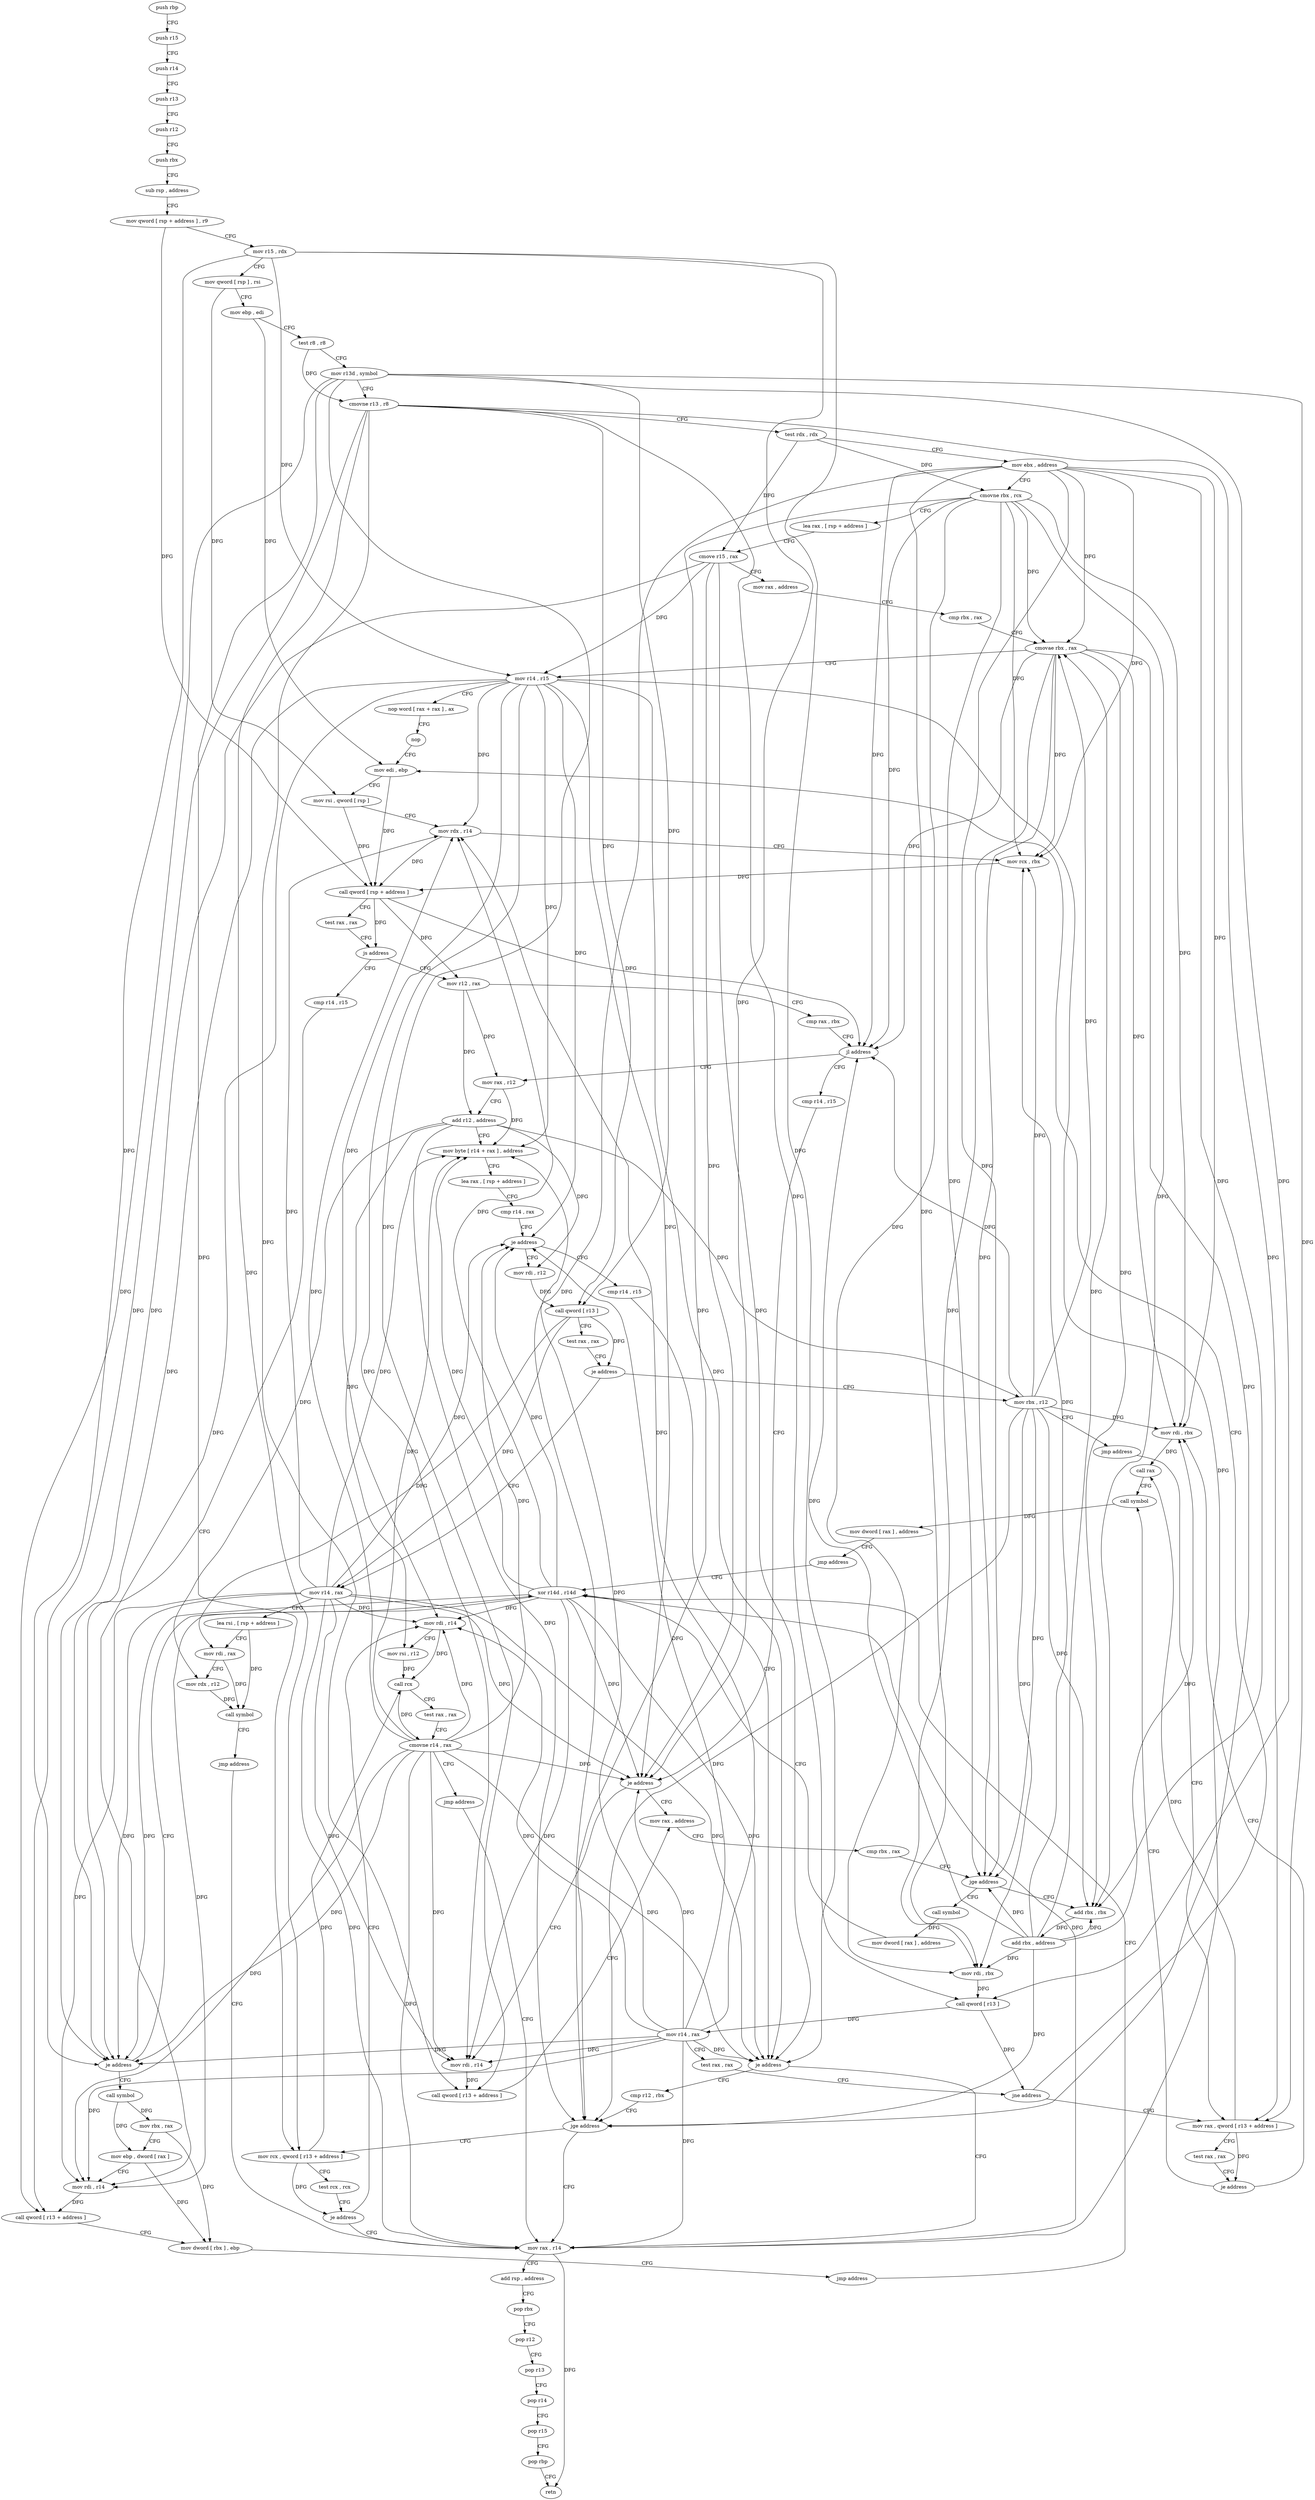 digraph "func" {
"4263920" [label = "push rbp" ]
"4263921" [label = "push r15" ]
"4263923" [label = "push r14" ]
"4263925" [label = "push r13" ]
"4263927" [label = "push r12" ]
"4263929" [label = "push rbx" ]
"4263930" [label = "sub rsp , address" ]
"4263937" [label = "mov qword [ rsp + address ] , r9" ]
"4263942" [label = "mov r15 , rdx" ]
"4263945" [label = "mov qword [ rsp ] , rsi" ]
"4263949" [label = "mov ebp , edi" ]
"4263951" [label = "test r8 , r8" ]
"4263954" [label = "mov r13d , symbol" ]
"4263960" [label = "cmovne r13 , r8" ]
"4263964" [label = "test rdx , rdx" ]
"4263967" [label = "mov ebx , address" ]
"4263972" [label = "cmovne rbx , rcx" ]
"4263976" [label = "lea rax , [ rsp + address ]" ]
"4263981" [label = "cmove r15 , rax" ]
"4263985" [label = "mov rax , address" ]
"4263995" [label = "cmp rbx , rax" ]
"4263998" [label = "cmovae rbx , rax" ]
"4264002" [label = "mov r14 , r15" ]
"4264005" [label = "nop word [ rax + rax ] , ax" ]
"4264015" [label = "nop" ]
"4264016" [label = "mov edi , ebp" ]
"4264125" [label = "cmp r14 , r15" ]
"4264128" [label = "je address" ]
"4264220" [label = "xor r14d , r14d" ]
"4264130" [label = "call symbol" ]
"4264037" [label = "mov r12 , rax" ]
"4264040" [label = "cmp rax , rbx" ]
"4264043" [label = "jl address" ]
"4264151" [label = "mov rax , r12" ]
"4264045" [label = "cmp r14 , r15" ]
"4264223" [label = "mov rax , r14" ]
"4264135" [label = "mov rbx , rax" ]
"4264138" [label = "mov ebp , dword [ rax ]" ]
"4264140" [label = "mov rdi , r14" ]
"4264143" [label = "call qword [ r13 + address ]" ]
"4264147" [label = "mov dword [ rbx ] , ebp" ]
"4264149" [label = "jmp address" ]
"4264154" [label = "add r12 , address" ]
"4264158" [label = "mov byte [ r14 + rax ] , address" ]
"4264163" [label = "lea rax , [ rsp + address ]" ]
"4264168" [label = "cmp r14 , rax" ]
"4264171" [label = "je address" ]
"4264244" [label = "mov rdi , r12" ]
"4264173" [label = "cmp r14 , r15" ]
"4264048" [label = "je address" ]
"4264057" [label = "mov rax , address" ]
"4264050" [label = "mov rdi , r14" ]
"4264247" [label = "call qword [ r13 ]" ]
"4264251" [label = "test rax , rax" ]
"4264254" [label = "je address" ]
"4264277" [label = "mov rbx , r12" ]
"4264256" [label = "mov r14 , rax" ]
"4264176" [label = "je address" ]
"4264178" [label = "cmp r12 , rbx" ]
"4264067" [label = "cmp rbx , rax" ]
"4264070" [label = "jge address" ]
"4264209" [label = "call symbol" ]
"4264076" [label = "add rbx , rbx" ]
"4264053" [label = "call qword [ r13 + address ]" ]
"4264280" [label = "jmp address" ]
"4264098" [label = "mov rax , qword [ r13 + address ]" ]
"4264259" [label = "lea rsi , [ rsp + address ]" ]
"4264264" [label = "mov rdi , rax" ]
"4264267" [label = "mov rdx , r12" ]
"4264270" [label = "call symbol" ]
"4264275" [label = "jmp address" ]
"4264226" [label = "add rsp , address" ]
"4264233" [label = "pop rbx" ]
"4264234" [label = "pop r12" ]
"4264236" [label = "pop r13" ]
"4264238" [label = "pop r14" ]
"4264240" [label = "pop r15" ]
"4264242" [label = "pop rbp" ]
"4264243" [label = "retn" ]
"4264181" [label = "jge address" ]
"4264183" [label = "mov rcx , qword [ r13 + address ]" ]
"4264214" [label = "mov dword [ rax ] , address" ]
"4264079" [label = "add rbx , address" ]
"4264083" [label = "mov rdi , rbx" ]
"4264086" [label = "call qword [ r13 ]" ]
"4264090" [label = "mov r14 , rax" ]
"4264093" [label = "test rax , rax" ]
"4264096" [label = "jne address" ]
"4264102" [label = "test rax , rax" ]
"4264105" [label = "je address" ]
"4264112" [label = "call symbol" ]
"4264107" [label = "mov rdi , rbx" ]
"4264187" [label = "test rcx , rcx" ]
"4264190" [label = "je address" ]
"4264192" [label = "mov rdi , r14" ]
"4264018" [label = "mov rsi , qword [ rsp ]" ]
"4264022" [label = "mov rdx , r14" ]
"4264025" [label = "mov rcx , rbx" ]
"4264028" [label = "call qword [ rsp + address ]" ]
"4264032" [label = "test rax , rax" ]
"4264035" [label = "js address" ]
"4264117" [label = "mov dword [ rax ] , address" ]
"4264123" [label = "jmp address" ]
"4264110" [label = "call rax" ]
"4264195" [label = "mov rsi , r12" ]
"4264198" [label = "call rcx" ]
"4264200" [label = "test rax , rax" ]
"4264203" [label = "cmovne r14 , rax" ]
"4264207" [label = "jmp address" ]
"4263920" -> "4263921" [ label = "CFG" ]
"4263921" -> "4263923" [ label = "CFG" ]
"4263923" -> "4263925" [ label = "CFG" ]
"4263925" -> "4263927" [ label = "CFG" ]
"4263927" -> "4263929" [ label = "CFG" ]
"4263929" -> "4263930" [ label = "CFG" ]
"4263930" -> "4263937" [ label = "CFG" ]
"4263937" -> "4263942" [ label = "CFG" ]
"4263937" -> "4264028" [ label = "DFG" ]
"4263942" -> "4263945" [ label = "CFG" ]
"4263942" -> "4264002" [ label = "DFG" ]
"4263942" -> "4264128" [ label = "DFG" ]
"4263942" -> "4264048" [ label = "DFG" ]
"4263942" -> "4264176" [ label = "DFG" ]
"4263945" -> "4263949" [ label = "CFG" ]
"4263945" -> "4264018" [ label = "DFG" ]
"4263949" -> "4263951" [ label = "CFG" ]
"4263949" -> "4264016" [ label = "DFG" ]
"4263951" -> "4263954" [ label = "CFG" ]
"4263951" -> "4263960" [ label = "DFG" ]
"4263954" -> "4263960" [ label = "CFG" ]
"4263954" -> "4264143" [ label = "DFG" ]
"4263954" -> "4264247" [ label = "DFG" ]
"4263954" -> "4264053" [ label = "DFG" ]
"4263954" -> "4264086" [ label = "DFG" ]
"4263954" -> "4264098" [ label = "DFG" ]
"4263954" -> "4264183" [ label = "DFG" ]
"4263960" -> "4263964" [ label = "CFG" ]
"4263960" -> "4264143" [ label = "DFG" ]
"4263960" -> "4264247" [ label = "DFG" ]
"4263960" -> "4264053" [ label = "DFG" ]
"4263960" -> "4264086" [ label = "DFG" ]
"4263960" -> "4264098" [ label = "DFG" ]
"4263960" -> "4264183" [ label = "DFG" ]
"4263964" -> "4263967" [ label = "CFG" ]
"4263964" -> "4263972" [ label = "DFG" ]
"4263964" -> "4263981" [ label = "DFG" ]
"4263967" -> "4263972" [ label = "CFG" ]
"4263967" -> "4263998" [ label = "DFG" ]
"4263967" -> "4264025" [ label = "DFG" ]
"4263967" -> "4264043" [ label = "DFG" ]
"4263967" -> "4264070" [ label = "DFG" ]
"4263967" -> "4264181" [ label = "DFG" ]
"4263967" -> "4264076" [ label = "DFG" ]
"4263967" -> "4264083" [ label = "DFG" ]
"4263967" -> "4264107" [ label = "DFG" ]
"4263972" -> "4263976" [ label = "CFG" ]
"4263972" -> "4263998" [ label = "DFG" ]
"4263972" -> "4264025" [ label = "DFG" ]
"4263972" -> "4264043" [ label = "DFG" ]
"4263972" -> "4264070" [ label = "DFG" ]
"4263972" -> "4264181" [ label = "DFG" ]
"4263972" -> "4264076" [ label = "DFG" ]
"4263972" -> "4264083" [ label = "DFG" ]
"4263972" -> "4264107" [ label = "DFG" ]
"4263976" -> "4263981" [ label = "CFG" ]
"4263981" -> "4263985" [ label = "CFG" ]
"4263981" -> "4264002" [ label = "DFG" ]
"4263981" -> "4264128" [ label = "DFG" ]
"4263981" -> "4264048" [ label = "DFG" ]
"4263981" -> "4264176" [ label = "DFG" ]
"4263985" -> "4263995" [ label = "CFG" ]
"4263995" -> "4263998" [ label = "CFG" ]
"4263998" -> "4264002" [ label = "CFG" ]
"4263998" -> "4264025" [ label = "DFG" ]
"4263998" -> "4264043" [ label = "DFG" ]
"4263998" -> "4264070" [ label = "DFG" ]
"4263998" -> "4264181" [ label = "DFG" ]
"4263998" -> "4264076" [ label = "DFG" ]
"4263998" -> "4264083" [ label = "DFG" ]
"4263998" -> "4264107" [ label = "DFG" ]
"4264002" -> "4264005" [ label = "CFG" ]
"4264002" -> "4264022" [ label = "DFG" ]
"4264002" -> "4264128" [ label = "DFG" ]
"4264002" -> "4264140" [ label = "DFG" ]
"4264002" -> "4264158" [ label = "DFG" ]
"4264002" -> "4264171" [ label = "DFG" ]
"4264002" -> "4264048" [ label = "DFG" ]
"4264002" -> "4264223" [ label = "DFG" ]
"4264002" -> "4264176" [ label = "DFG" ]
"4264002" -> "4264050" [ label = "DFG" ]
"4264002" -> "4264192" [ label = "DFG" ]
"4264005" -> "4264015" [ label = "CFG" ]
"4264015" -> "4264016" [ label = "CFG" ]
"4264016" -> "4264018" [ label = "CFG" ]
"4264016" -> "4264028" [ label = "DFG" ]
"4264125" -> "4264128" [ label = "CFG" ]
"4264128" -> "4264220" [ label = "CFG" ]
"4264128" -> "4264130" [ label = "CFG" ]
"4264220" -> "4264223" [ label = "DFG" ]
"4264220" -> "4264022" [ label = "DFG" ]
"4264220" -> "4264128" [ label = "DFG" ]
"4264220" -> "4264140" [ label = "DFG" ]
"4264220" -> "4264158" [ label = "DFG" ]
"4264220" -> "4264171" [ label = "DFG" ]
"4264220" -> "4264048" [ label = "DFG" ]
"4264220" -> "4264176" [ label = "DFG" ]
"4264220" -> "4264050" [ label = "DFG" ]
"4264220" -> "4264192" [ label = "DFG" ]
"4264130" -> "4264135" [ label = "DFG" ]
"4264130" -> "4264138" [ label = "DFG" ]
"4264037" -> "4264040" [ label = "CFG" ]
"4264037" -> "4264151" [ label = "DFG" ]
"4264037" -> "4264154" [ label = "DFG" ]
"4264040" -> "4264043" [ label = "CFG" ]
"4264043" -> "4264151" [ label = "CFG" ]
"4264043" -> "4264045" [ label = "CFG" ]
"4264151" -> "4264154" [ label = "CFG" ]
"4264151" -> "4264158" [ label = "DFG" ]
"4264045" -> "4264048" [ label = "CFG" ]
"4264223" -> "4264226" [ label = "CFG" ]
"4264223" -> "4264243" [ label = "DFG" ]
"4264135" -> "4264138" [ label = "CFG" ]
"4264135" -> "4264147" [ label = "DFG" ]
"4264138" -> "4264140" [ label = "CFG" ]
"4264138" -> "4264147" [ label = "DFG" ]
"4264140" -> "4264143" [ label = "DFG" ]
"4264143" -> "4264147" [ label = "CFG" ]
"4264147" -> "4264149" [ label = "CFG" ]
"4264149" -> "4264220" [ label = "CFG" ]
"4264154" -> "4264158" [ label = "CFG" ]
"4264154" -> "4264244" [ label = "DFG" ]
"4264154" -> "4264277" [ label = "DFG" ]
"4264154" -> "4264267" [ label = "DFG" ]
"4264154" -> "4264181" [ label = "DFG" ]
"4264154" -> "4264195" [ label = "DFG" ]
"4264158" -> "4264163" [ label = "CFG" ]
"4264163" -> "4264168" [ label = "CFG" ]
"4264168" -> "4264171" [ label = "CFG" ]
"4264171" -> "4264244" [ label = "CFG" ]
"4264171" -> "4264173" [ label = "CFG" ]
"4264244" -> "4264247" [ label = "DFG" ]
"4264173" -> "4264176" [ label = "CFG" ]
"4264048" -> "4264057" [ label = "CFG" ]
"4264048" -> "4264050" [ label = "CFG" ]
"4264057" -> "4264067" [ label = "CFG" ]
"4264050" -> "4264053" [ label = "DFG" ]
"4264247" -> "4264251" [ label = "CFG" ]
"4264247" -> "4264254" [ label = "DFG" ]
"4264247" -> "4264256" [ label = "DFG" ]
"4264247" -> "4264264" [ label = "DFG" ]
"4264251" -> "4264254" [ label = "CFG" ]
"4264254" -> "4264277" [ label = "CFG" ]
"4264254" -> "4264256" [ label = "CFG" ]
"4264277" -> "4264280" [ label = "CFG" ]
"4264277" -> "4263998" [ label = "DFG" ]
"4264277" -> "4264025" [ label = "DFG" ]
"4264277" -> "4264043" [ label = "DFG" ]
"4264277" -> "4264070" [ label = "DFG" ]
"4264277" -> "4264181" [ label = "DFG" ]
"4264277" -> "4264076" [ label = "DFG" ]
"4264277" -> "4264083" [ label = "DFG" ]
"4264277" -> "4264107" [ label = "DFG" ]
"4264256" -> "4264259" [ label = "CFG" ]
"4264256" -> "4264022" [ label = "DFG" ]
"4264256" -> "4264140" [ label = "DFG" ]
"4264256" -> "4264223" [ label = "DFG" ]
"4264256" -> "4264050" [ label = "DFG" ]
"4264256" -> "4264128" [ label = "DFG" ]
"4264256" -> "4264158" [ label = "DFG" ]
"4264256" -> "4264171" [ label = "DFG" ]
"4264256" -> "4264048" [ label = "DFG" ]
"4264256" -> "4264176" [ label = "DFG" ]
"4264256" -> "4264192" [ label = "DFG" ]
"4264176" -> "4264223" [ label = "CFG" ]
"4264176" -> "4264178" [ label = "CFG" ]
"4264178" -> "4264181" [ label = "CFG" ]
"4264067" -> "4264070" [ label = "CFG" ]
"4264070" -> "4264209" [ label = "CFG" ]
"4264070" -> "4264076" [ label = "CFG" ]
"4264209" -> "4264214" [ label = "DFG" ]
"4264076" -> "4264079" [ label = "DFG" ]
"4264053" -> "4264057" [ label = "CFG" ]
"4264280" -> "4264098" [ label = "CFG" ]
"4264098" -> "4264102" [ label = "CFG" ]
"4264098" -> "4264105" [ label = "DFG" ]
"4264098" -> "4264110" [ label = "DFG" ]
"4264259" -> "4264264" [ label = "CFG" ]
"4264259" -> "4264270" [ label = "DFG" ]
"4264264" -> "4264267" [ label = "CFG" ]
"4264264" -> "4264270" [ label = "DFG" ]
"4264267" -> "4264270" [ label = "DFG" ]
"4264270" -> "4264275" [ label = "CFG" ]
"4264275" -> "4264223" [ label = "CFG" ]
"4264226" -> "4264233" [ label = "CFG" ]
"4264233" -> "4264234" [ label = "CFG" ]
"4264234" -> "4264236" [ label = "CFG" ]
"4264236" -> "4264238" [ label = "CFG" ]
"4264238" -> "4264240" [ label = "CFG" ]
"4264240" -> "4264242" [ label = "CFG" ]
"4264242" -> "4264243" [ label = "CFG" ]
"4264181" -> "4264223" [ label = "CFG" ]
"4264181" -> "4264183" [ label = "CFG" ]
"4264183" -> "4264187" [ label = "CFG" ]
"4264183" -> "4264190" [ label = "DFG" ]
"4264183" -> "4264198" [ label = "DFG" ]
"4264214" -> "4264220" [ label = "CFG" ]
"4264079" -> "4264083" [ label = "DFG" ]
"4264079" -> "4263998" [ label = "DFG" ]
"4264079" -> "4264025" [ label = "DFG" ]
"4264079" -> "4264043" [ label = "DFG" ]
"4264079" -> "4264070" [ label = "DFG" ]
"4264079" -> "4264181" [ label = "DFG" ]
"4264079" -> "4264076" [ label = "DFG" ]
"4264079" -> "4264107" [ label = "DFG" ]
"4264083" -> "4264086" [ label = "DFG" ]
"4264086" -> "4264090" [ label = "DFG" ]
"4264086" -> "4264096" [ label = "DFG" ]
"4264090" -> "4264093" [ label = "CFG" ]
"4264090" -> "4264022" [ label = "DFG" ]
"4264090" -> "4264140" [ label = "DFG" ]
"4264090" -> "4264223" [ label = "DFG" ]
"4264090" -> "4264050" [ label = "DFG" ]
"4264090" -> "4264128" [ label = "DFG" ]
"4264090" -> "4264158" [ label = "DFG" ]
"4264090" -> "4264171" [ label = "DFG" ]
"4264090" -> "4264048" [ label = "DFG" ]
"4264090" -> "4264176" [ label = "DFG" ]
"4264090" -> "4264192" [ label = "DFG" ]
"4264093" -> "4264096" [ label = "CFG" ]
"4264096" -> "4264016" [ label = "CFG" ]
"4264096" -> "4264098" [ label = "CFG" ]
"4264102" -> "4264105" [ label = "CFG" ]
"4264105" -> "4264112" [ label = "CFG" ]
"4264105" -> "4264107" [ label = "CFG" ]
"4264112" -> "4264117" [ label = "DFG" ]
"4264107" -> "4264110" [ label = "DFG" ]
"4264187" -> "4264190" [ label = "CFG" ]
"4264190" -> "4264223" [ label = "CFG" ]
"4264190" -> "4264192" [ label = "CFG" ]
"4264192" -> "4264195" [ label = "CFG" ]
"4264192" -> "4264198" [ label = "DFG" ]
"4264018" -> "4264022" [ label = "CFG" ]
"4264018" -> "4264028" [ label = "DFG" ]
"4264022" -> "4264025" [ label = "CFG" ]
"4264022" -> "4264028" [ label = "DFG" ]
"4264025" -> "4264028" [ label = "DFG" ]
"4264028" -> "4264032" [ label = "CFG" ]
"4264028" -> "4264035" [ label = "DFG" ]
"4264028" -> "4264037" [ label = "DFG" ]
"4264028" -> "4264043" [ label = "DFG" ]
"4264032" -> "4264035" [ label = "CFG" ]
"4264035" -> "4264125" [ label = "CFG" ]
"4264035" -> "4264037" [ label = "CFG" ]
"4264117" -> "4264123" [ label = "CFG" ]
"4264123" -> "4264220" [ label = "CFG" ]
"4264110" -> "4264112" [ label = "CFG" ]
"4264195" -> "4264198" [ label = "DFG" ]
"4264198" -> "4264200" [ label = "CFG" ]
"4264198" -> "4264203" [ label = "DFG" ]
"4264200" -> "4264203" [ label = "CFG" ]
"4264203" -> "4264207" [ label = "CFG" ]
"4264203" -> "4264022" [ label = "DFG" ]
"4264203" -> "4264140" [ label = "DFG" ]
"4264203" -> "4264223" [ label = "DFG" ]
"4264203" -> "4264050" [ label = "DFG" ]
"4264203" -> "4264192" [ label = "DFG" ]
"4264203" -> "4264128" [ label = "DFG" ]
"4264203" -> "4264158" [ label = "DFG" ]
"4264203" -> "4264171" [ label = "DFG" ]
"4264203" -> "4264048" [ label = "DFG" ]
"4264203" -> "4264176" [ label = "DFG" ]
"4264207" -> "4264223" [ label = "CFG" ]
}
